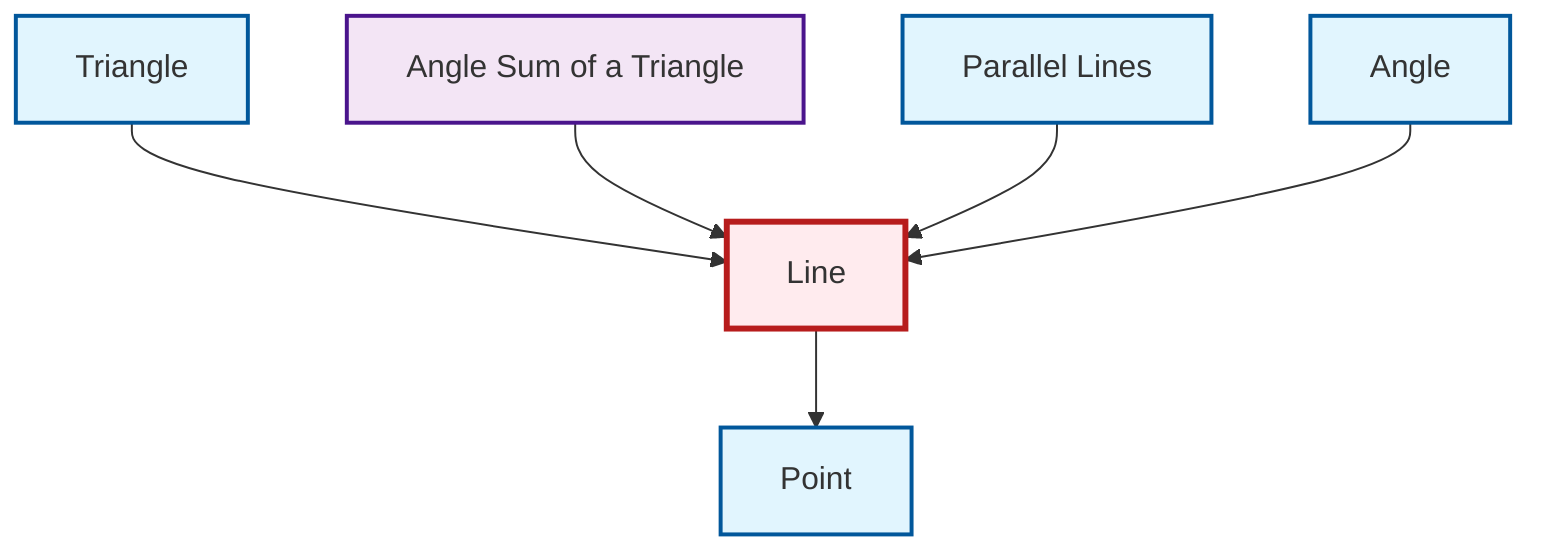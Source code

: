 graph TD
    classDef definition fill:#e1f5fe,stroke:#01579b,stroke-width:2px
    classDef theorem fill:#f3e5f5,stroke:#4a148c,stroke-width:2px
    classDef axiom fill:#fff3e0,stroke:#e65100,stroke-width:2px
    classDef example fill:#e8f5e9,stroke:#1b5e20,stroke-width:2px
    classDef current fill:#ffebee,stroke:#b71c1c,stroke-width:3px
    def-point["Point"]:::definition
    def-line["Line"]:::definition
    thm-angle-sum-triangle["Angle Sum of a Triangle"]:::theorem
    def-triangle["Triangle"]:::definition
    def-parallel["Parallel Lines"]:::definition
    def-angle["Angle"]:::definition
    def-triangle --> def-line
    thm-angle-sum-triangle --> def-line
    def-parallel --> def-line
    def-angle --> def-line
    def-line --> def-point
    class def-line current